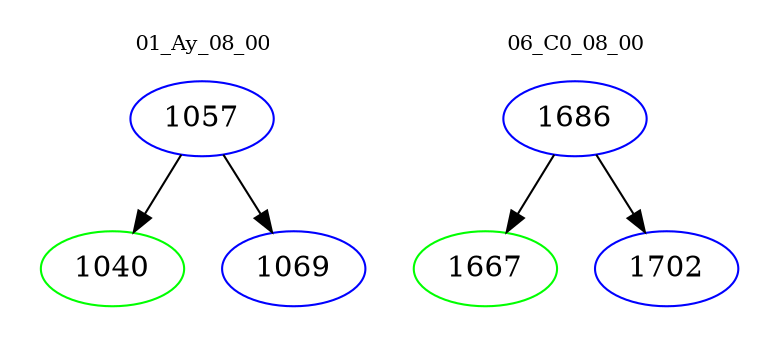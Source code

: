 digraph{
subgraph cluster_0 {
color = white
label = "01_Ay_08_00";
fontsize=10;
T0_1057 [label="1057", color="blue"]
T0_1057 -> T0_1040 [color="black"]
T0_1040 [label="1040", color="green"]
T0_1057 -> T0_1069 [color="black"]
T0_1069 [label="1069", color="blue"]
}
subgraph cluster_1 {
color = white
label = "06_C0_08_00";
fontsize=10;
T1_1686 [label="1686", color="blue"]
T1_1686 -> T1_1667 [color="black"]
T1_1667 [label="1667", color="green"]
T1_1686 -> T1_1702 [color="black"]
T1_1702 [label="1702", color="blue"]
}
}
